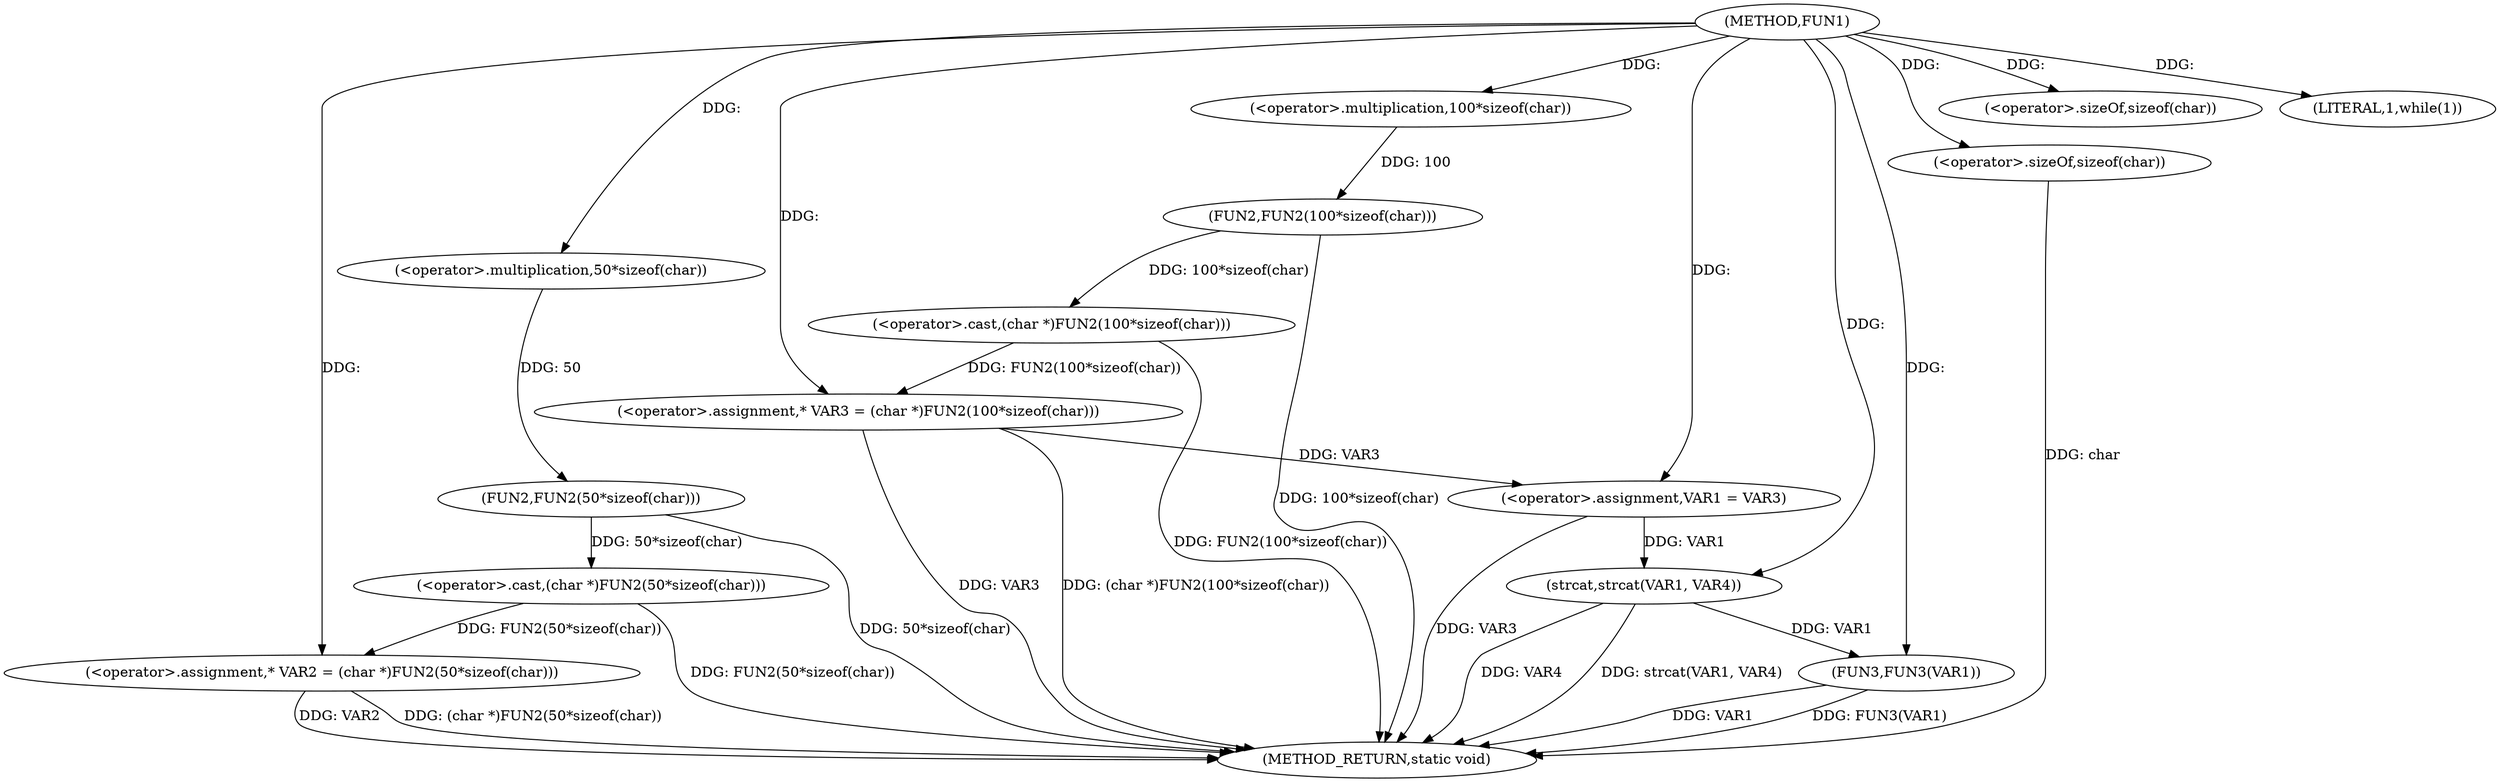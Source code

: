 digraph FUN1 {  
"1000100" [label = "(METHOD,FUN1)" ]
"1000137" [label = "(METHOD_RETURN,static void)" ]
"1000104" [label = "(<operator>.assignment,* VAR2 = (char *)FUN2(50*sizeof(char)))" ]
"1000106" [label = "(<operator>.cast,(char *)FUN2(50*sizeof(char)))" ]
"1000108" [label = "(FUN2,FUN2(50*sizeof(char)))" ]
"1000109" [label = "(<operator>.multiplication,50*sizeof(char))" ]
"1000111" [label = "(<operator>.sizeOf,sizeof(char))" ]
"1000114" [label = "(<operator>.assignment,* VAR3 = (char *)FUN2(100*sizeof(char)))" ]
"1000116" [label = "(<operator>.cast,(char *)FUN2(100*sizeof(char)))" ]
"1000118" [label = "(FUN2,FUN2(100*sizeof(char)))" ]
"1000119" [label = "(<operator>.multiplication,100*sizeof(char))" ]
"1000121" [label = "(<operator>.sizeOf,sizeof(char))" ]
"1000124" [label = "(LITERAL,1,while(1))" ]
"1000126" [label = "(<operator>.assignment,VAR1 = VAR3)" ]
"1000132" [label = "(strcat,strcat(VAR1, VAR4))" ]
"1000135" [label = "(FUN3,FUN3(VAR1))" ]
  "1000106" -> "1000137"  [ label = "DDG: FUN2(50*sizeof(char))"] 
  "1000104" -> "1000137"  [ label = "DDG: VAR2"] 
  "1000132" -> "1000137"  [ label = "DDG: strcat(VAR1, VAR4)"] 
  "1000132" -> "1000137"  [ label = "DDG: VAR4"] 
  "1000116" -> "1000137"  [ label = "DDG: FUN2(100*sizeof(char))"] 
  "1000135" -> "1000137"  [ label = "DDG: FUN3(VAR1)"] 
  "1000126" -> "1000137"  [ label = "DDG: VAR3"] 
  "1000118" -> "1000137"  [ label = "DDG: 100*sizeof(char)"] 
  "1000114" -> "1000137"  [ label = "DDG: (char *)FUN2(100*sizeof(char))"] 
  "1000114" -> "1000137"  [ label = "DDG: VAR3"] 
  "1000135" -> "1000137"  [ label = "DDG: VAR1"] 
  "1000121" -> "1000137"  [ label = "DDG: char"] 
  "1000104" -> "1000137"  [ label = "DDG: (char *)FUN2(50*sizeof(char))"] 
  "1000108" -> "1000137"  [ label = "DDG: 50*sizeof(char)"] 
  "1000106" -> "1000104"  [ label = "DDG: FUN2(50*sizeof(char))"] 
  "1000100" -> "1000104"  [ label = "DDG: "] 
  "1000108" -> "1000106"  [ label = "DDG: 50*sizeof(char)"] 
  "1000109" -> "1000108"  [ label = "DDG: 50"] 
  "1000100" -> "1000109"  [ label = "DDG: "] 
  "1000100" -> "1000111"  [ label = "DDG: "] 
  "1000116" -> "1000114"  [ label = "DDG: FUN2(100*sizeof(char))"] 
  "1000100" -> "1000114"  [ label = "DDG: "] 
  "1000118" -> "1000116"  [ label = "DDG: 100*sizeof(char)"] 
  "1000119" -> "1000118"  [ label = "DDG: 100"] 
  "1000100" -> "1000119"  [ label = "DDG: "] 
  "1000100" -> "1000121"  [ label = "DDG: "] 
  "1000100" -> "1000124"  [ label = "DDG: "] 
  "1000114" -> "1000126"  [ label = "DDG: VAR3"] 
  "1000100" -> "1000126"  [ label = "DDG: "] 
  "1000126" -> "1000132"  [ label = "DDG: VAR1"] 
  "1000100" -> "1000132"  [ label = "DDG: "] 
  "1000132" -> "1000135"  [ label = "DDG: VAR1"] 
  "1000100" -> "1000135"  [ label = "DDG: "] 
}
